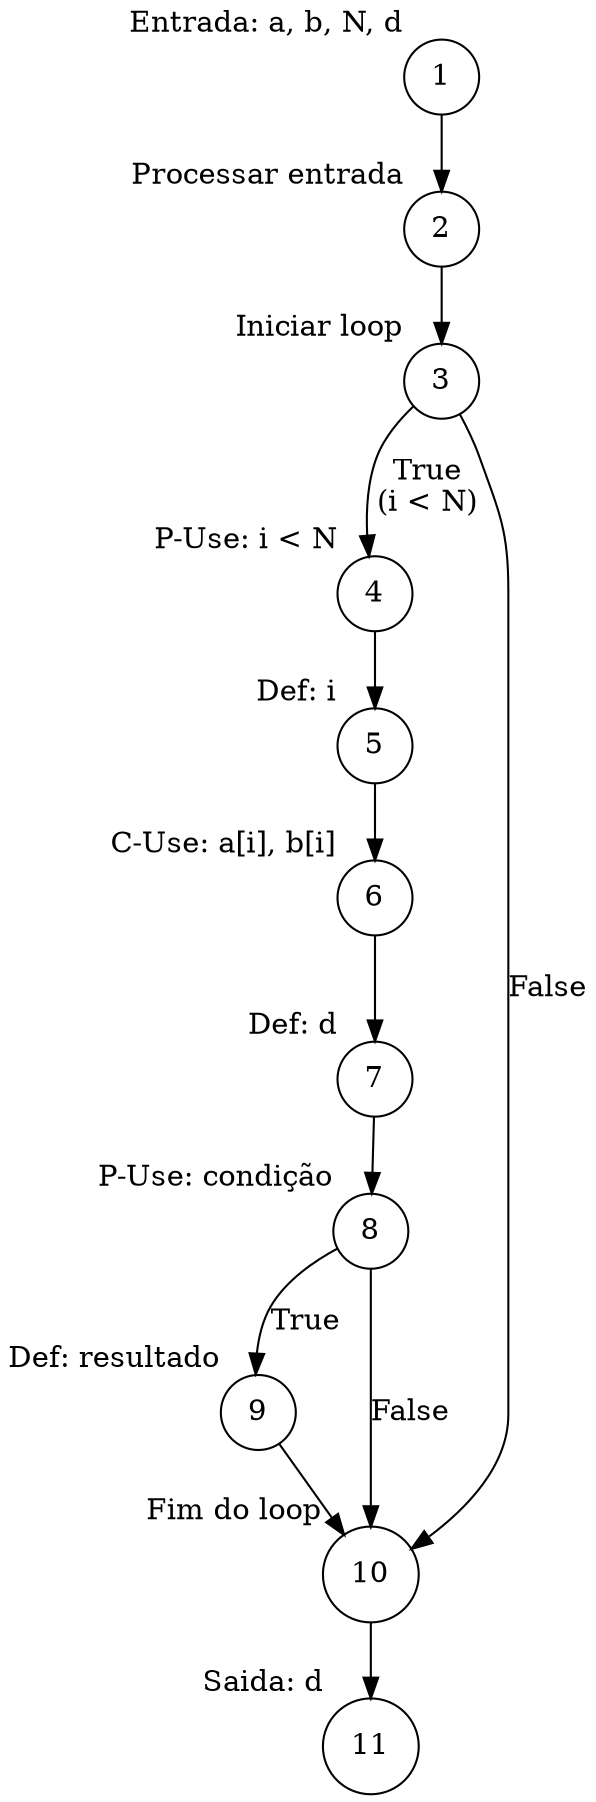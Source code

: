 digraph latsynth {
    rankdir=TB;
    node [shape=circle];
    
    1 [label="1", xlabel="Entrada: a, b, N, d"];
    2 [label="2", xlabel="Processar entrada"];
    3 [label="3", xlabel="Iniciar loop"];
    4 [label="4", xlabel="P-Use: i < N"];
    5 [label="5", xlabel="Def: i"];
    6 [label="6", xlabel="C-Use: a[i], b[i]"];
    7 [label="7", xlabel="Def: d"];
    8 [label="8", xlabel="P-Use: condição"];
    9 [label="9", xlabel="Def: resultado"];
    10 [label="10", xlabel="Fim do loop"];
    11 [label="11", xlabel="Saida: d"];
    
    1 -> 2;
    2 -> 3;
    3 -> 4 [label="True\n(i < N)"];
    3 -> 10 [label="False"];
    4 -> 5;
    5 -> 6;
    6 -> 7;
    7 -> 8;
    8 -> 9 [label="True"];
    8 -> 10 [label="False"];
    9 -> 10;
    10 -> 11;
}